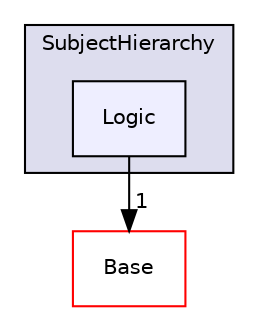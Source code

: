 digraph "Modules/Loadable/SubjectHierarchy/Logic" {
  bgcolor=transparent;
  compound=true
  node [ fontsize="10", fontname="Helvetica"];
  edge [ labelfontsize="10", labelfontname="Helvetica"];
  subgraph clusterdir_1694c2d71873d62d036e188d77c435ae {
    graph [ bgcolor="#ddddee", pencolor="black", label="SubjectHierarchy" fontname="Helvetica", fontsize="10", URL="dir_1694c2d71873d62d036e188d77c435ae.html"]
  dir_ff2b1f2f70ba8d0ff76a9cdeac1ebda4 [shape=box, label="Logic", style="filled", fillcolor="#eeeeff", pencolor="black", URL="dir_ff2b1f2f70ba8d0ff76a9cdeac1ebda4.html"];
  }
  dir_628593db0cdce5a76fb85526ae5aa762 [shape=box label="Base" color="red" URL="dir_628593db0cdce5a76fb85526ae5aa762.html"];
  dir_ff2b1f2f70ba8d0ff76a9cdeac1ebda4->dir_628593db0cdce5a76fb85526ae5aa762 [headlabel="1", labeldistance=1.5 headhref="dir_000103_000002.html"];
}
